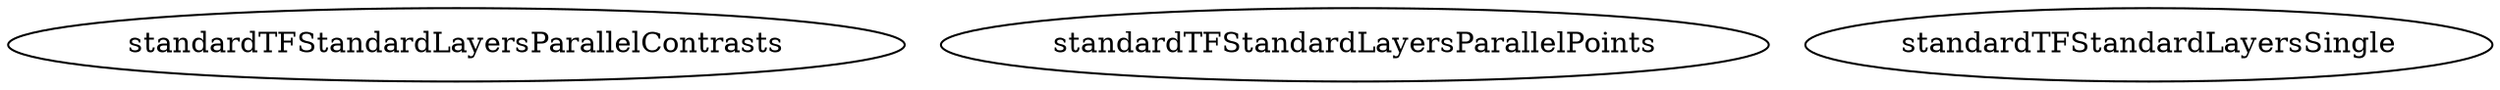 /* Created by mdot for Matlab */
digraph m2html {

  standardTFStandardLayersParallelContrasts [URL="standardTFStandardLayersParallelContrasts.html"];
  standardTFStandardLayersParallelPoints [URL="standardTFStandardLayersParallelPoints.html"];
  standardTFStandardLayersSingle [URL="standardTFStandardLayersSingle.html"];
}